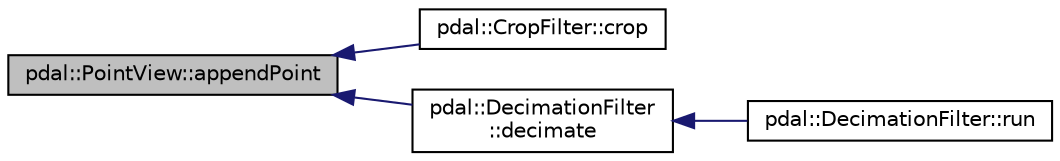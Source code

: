 digraph "pdal::PointView::appendPoint"
{
  edge [fontname="Helvetica",fontsize="10",labelfontname="Helvetica",labelfontsize="10"];
  node [fontname="Helvetica",fontsize="10",shape=record];
  rankdir="LR";
  Node1 [label="pdal::PointView::appendPoint",height=0.2,width=0.4,color="black", fillcolor="grey75", style="filled", fontcolor="black"];
  Node1 -> Node2 [dir="back",color="midnightblue",fontsize="10",style="solid",fontname="Helvetica"];
  Node2 [label="pdal::CropFilter::crop",height=0.2,width=0.4,color="black", fillcolor="white", style="filled",URL="$classpdal_1_1CropFilter.html#ad3c621912b6cae25da4a1789733d4c65"];
  Node1 -> Node3 [dir="back",color="midnightblue",fontsize="10",style="solid",fontname="Helvetica"];
  Node3 [label="pdal::DecimationFilter\l::decimate",height=0.2,width=0.4,color="black", fillcolor="white", style="filled",URL="$classpdal_1_1DecimationFilter.html#a1e130d000d7b87370ea9dec55a8c9d69"];
  Node3 -> Node4 [dir="back",color="midnightblue",fontsize="10",style="solid",fontname="Helvetica"];
  Node4 [label="pdal::DecimationFilter::run",height=0.2,width=0.4,color="black", fillcolor="white", style="filled",URL="$classpdal_1_1DecimationFilter.html#a1bc66242e3146f6d924f4573b1e78967"];
}
